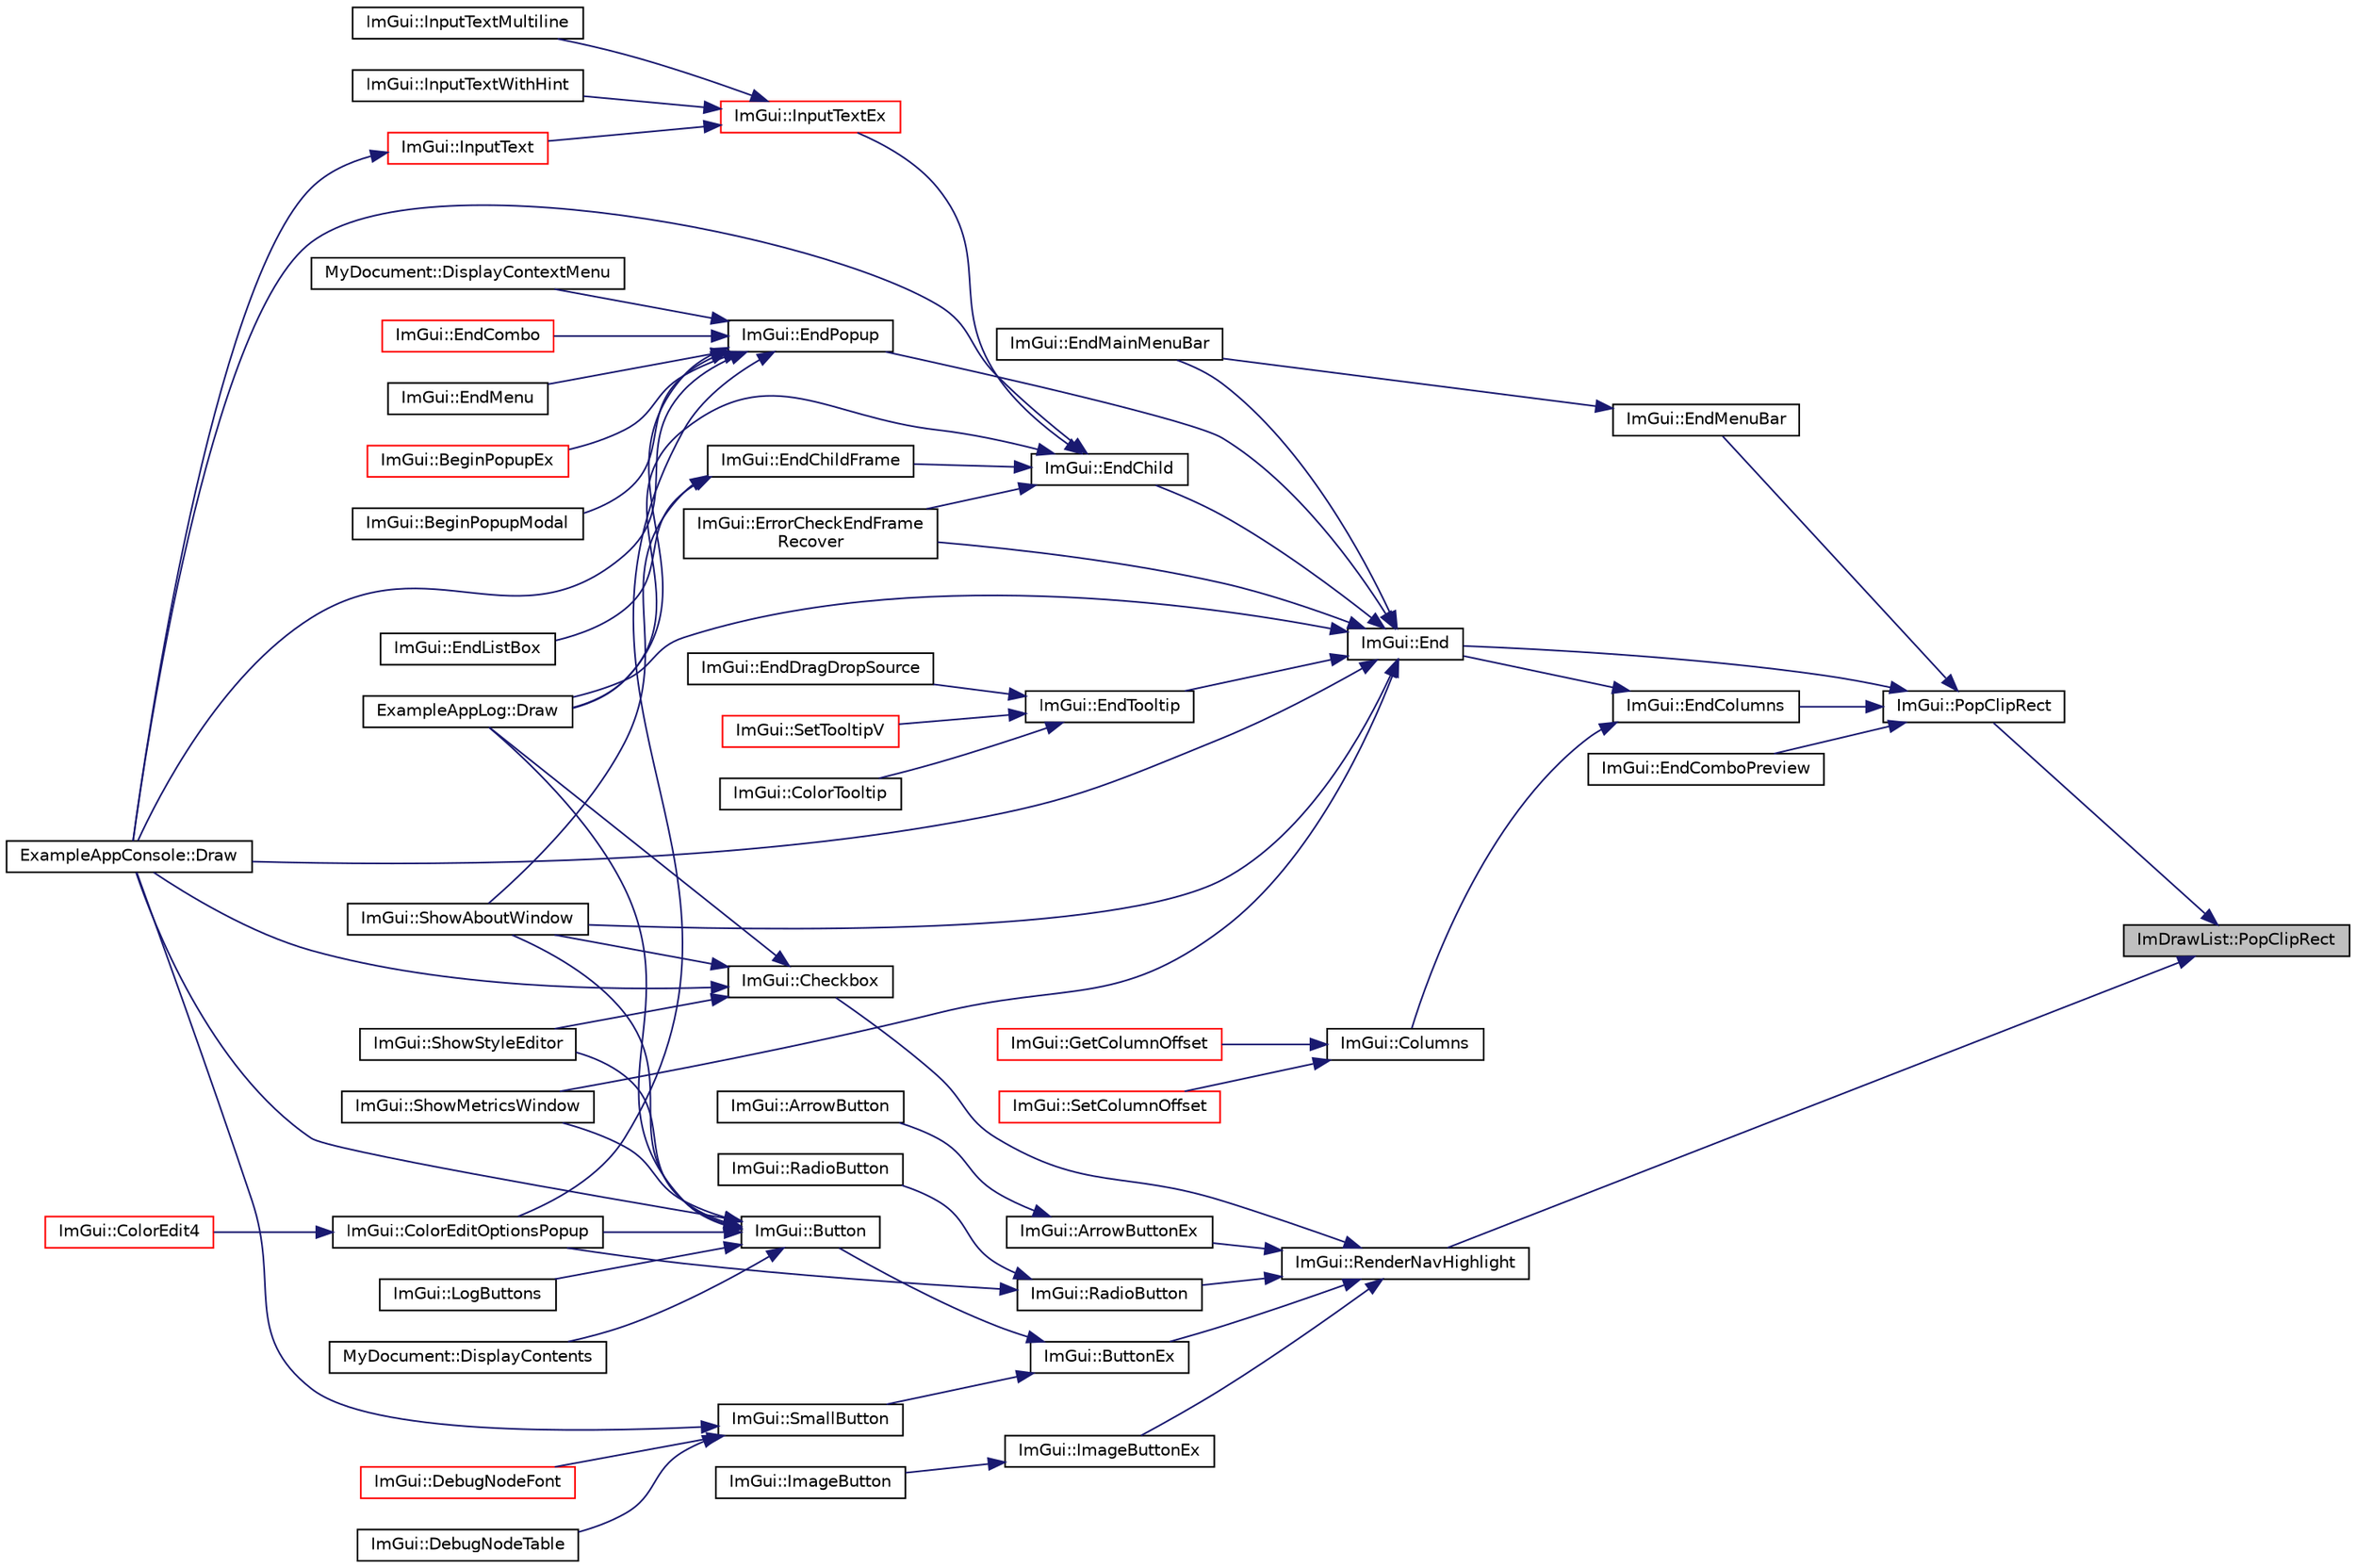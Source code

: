 digraph "ImDrawList::PopClipRect"
{
 // LATEX_PDF_SIZE
  edge [fontname="Helvetica",fontsize="10",labelfontname="Helvetica",labelfontsize="10"];
  node [fontname="Helvetica",fontsize="10",shape=record];
  rankdir="RL";
  Node1 [label="ImDrawList::PopClipRect",height=0.2,width=0.4,color="black", fillcolor="grey75", style="filled", fontcolor="black",tooltip=" "];
  Node1 -> Node2 [dir="back",color="midnightblue",fontsize="10",style="solid"];
  Node2 [label="ImGui::PopClipRect",height=0.2,width=0.4,color="black", fillcolor="white", style="filled",URL="$namespace_im_gui.html#aef1c8a6e5a3c70cb10d03d2a2a66dfd8",tooltip=" "];
  Node2 -> Node3 [dir="back",color="midnightblue",fontsize="10",style="solid"];
  Node3 [label="ImGui::End",height=0.2,width=0.4,color="black", fillcolor="white", style="filled",URL="$namespace_im_gui.html#a5479d93794a004c67ceb6d13f37c8254",tooltip=" "];
  Node3 -> Node4 [dir="back",color="midnightblue",fontsize="10",style="solid"];
  Node4 [label="ExampleAppConsole::Draw",height=0.2,width=0.4,color="black", fillcolor="white", style="filled",URL="$struct_example_app_console.html#a0518a09c7e8648dd52c7c06df19ac17a",tooltip=" "];
  Node3 -> Node5 [dir="back",color="midnightblue",fontsize="10",style="solid"];
  Node5 [label="ExampleAppLog::Draw",height=0.2,width=0.4,color="black", fillcolor="white", style="filled",URL="$struct_example_app_log.html#a5ad3a4bdb89171b84aeaff96948a1f77",tooltip=" "];
  Node3 -> Node6 [dir="back",color="midnightblue",fontsize="10",style="solid"];
  Node6 [label="ImGui::EndChild",height=0.2,width=0.4,color="black", fillcolor="white", style="filled",URL="$namespace_im_gui.html#af8de559a88c1442d6df8c1b04c86e997",tooltip=" "];
  Node6 -> Node4 [dir="back",color="midnightblue",fontsize="10",style="solid"];
  Node6 -> Node5 [dir="back",color="midnightblue",fontsize="10",style="solid"];
  Node6 -> Node7 [dir="back",color="midnightblue",fontsize="10",style="solid"];
  Node7 [label="ImGui::EndChildFrame",height=0.2,width=0.4,color="black", fillcolor="white", style="filled",URL="$namespace_im_gui.html#ac4bd9024554b5074805bc0ce3076c514",tooltip=" "];
  Node7 -> Node8 [dir="back",color="midnightblue",fontsize="10",style="solid"];
  Node8 [label="ImGui::EndListBox",height=0.2,width=0.4,color="black", fillcolor="white", style="filled",URL="$namespace_im_gui.html#a6a1b63d9b66bb934d995c279ac02daff",tooltip=" "];
  Node7 -> Node9 [dir="back",color="midnightblue",fontsize="10",style="solid"];
  Node9 [label="ImGui::ShowAboutWindow",height=0.2,width=0.4,color="black", fillcolor="white", style="filled",URL="$namespace_im_gui.html#ac297462e33309d0540fa459bccdc9304",tooltip=" "];
  Node6 -> Node10 [dir="back",color="midnightblue",fontsize="10",style="solid"];
  Node10 [label="ImGui::ErrorCheckEndFrame\lRecover",height=0.2,width=0.4,color="black", fillcolor="white", style="filled",URL="$namespace_im_gui.html#aaeda60ee2c0b5c2b3f397b237c9928f3",tooltip=" "];
  Node6 -> Node11 [dir="back",color="midnightblue",fontsize="10",style="solid"];
  Node11 [label="ImGui::InputTextEx",height=0.2,width=0.4,color="red", fillcolor="white", style="filled",URL="$namespace_im_gui.html#af89af17ecc11653f25fea1e50e195de6",tooltip=" "];
  Node11 -> Node12 [dir="back",color="midnightblue",fontsize="10",style="solid"];
  Node12 [label="ImGui::InputText",height=0.2,width=0.4,color="red", fillcolor="white", style="filled",URL="$namespace_im_gui.html#aa72b5760a3a206729723a587ac7c8519",tooltip=" "];
  Node12 -> Node4 [dir="back",color="midnightblue",fontsize="10",style="solid"];
  Node11 -> Node14 [dir="back",color="midnightblue",fontsize="10",style="solid"];
  Node14 [label="ImGui::InputTextMultiline",height=0.2,width=0.4,color="black", fillcolor="white", style="filled",URL="$namespace_im_gui.html#a0470693929ed9930cbf5b737577c2414",tooltip=" "];
  Node11 -> Node15 [dir="back",color="midnightblue",fontsize="10",style="solid"];
  Node15 [label="ImGui::InputTextWithHint",height=0.2,width=0.4,color="black", fillcolor="white", style="filled",URL="$namespace_im_gui.html#aee5a5127f494966ad16e578714e8fac2",tooltip=" "];
  Node3 -> Node18 [dir="back",color="midnightblue",fontsize="10",style="solid"];
  Node18 [label="ImGui::EndMainMenuBar",height=0.2,width=0.4,color="black", fillcolor="white", style="filled",URL="$namespace_im_gui.html#ab92f330c808546b340eb7bdf7e5f7c95",tooltip=" "];
  Node3 -> Node19 [dir="back",color="midnightblue",fontsize="10",style="solid"];
  Node19 [label="ImGui::EndPopup",height=0.2,width=0.4,color="black", fillcolor="white", style="filled",URL="$namespace_im_gui.html#aa6a9b5696f2ea7eed7683425fc77b8f2",tooltip=" "];
  Node19 -> Node20 [dir="back",color="midnightblue",fontsize="10",style="solid"];
  Node20 [label="ImGui::BeginPopupEx",height=0.2,width=0.4,color="red", fillcolor="white", style="filled",URL="$namespace_im_gui.html#a89da3a22300e8293257b6cfdf1b83b7a",tooltip=" "];
  Node19 -> Node34 [dir="back",color="midnightblue",fontsize="10",style="solid"];
  Node34 [label="ImGui::BeginPopupModal",height=0.2,width=0.4,color="black", fillcolor="white", style="filled",URL="$namespace_im_gui.html#a6d840f615c198c2342968f733fda11b3",tooltip=" "];
  Node19 -> Node23 [dir="back",color="midnightblue",fontsize="10",style="solid"];
  Node23 [label="ImGui::ColorEditOptionsPopup",height=0.2,width=0.4,color="black", fillcolor="white", style="filled",URL="$namespace_im_gui.html#a6bfb117816d669f8704e5d0c0c0795fe",tooltip=" "];
  Node23 -> Node24 [dir="back",color="midnightblue",fontsize="10",style="solid"];
  Node24 [label="ImGui::ColorEdit4",height=0.2,width=0.4,color="red", fillcolor="white", style="filled",URL="$namespace_im_gui.html#ac3f45e2aa0b1d591cc8a2cdf8b566a45",tooltip=" "];
  Node19 -> Node31 [dir="back",color="midnightblue",fontsize="10",style="solid"];
  Node31 [label="MyDocument::DisplayContextMenu",height=0.2,width=0.4,color="black", fillcolor="white", style="filled",URL="$struct_my_document.html#ae9e8d83c14b75c307447e3f410e432ec",tooltip=" "];
  Node19 -> Node4 [dir="back",color="midnightblue",fontsize="10",style="solid"];
  Node19 -> Node5 [dir="back",color="midnightblue",fontsize="10",style="solid"];
  Node19 -> Node35 [dir="back",color="midnightblue",fontsize="10",style="solid"];
  Node35 [label="ImGui::EndCombo",height=0.2,width=0.4,color="red", fillcolor="white", style="filled",URL="$namespace_im_gui.html#a63434692d7de278875c7ea0143fbe6e4",tooltip=" "];
  Node19 -> Node38 [dir="back",color="midnightblue",fontsize="10",style="solid"];
  Node38 [label="ImGui::EndMenu",height=0.2,width=0.4,color="black", fillcolor="white", style="filled",URL="$namespace_im_gui.html#a1448a5a4e8c431c15f991e9255c0df95",tooltip=" "];
  Node3 -> Node39 [dir="back",color="midnightblue",fontsize="10",style="solid"];
  Node39 [label="ImGui::EndTooltip",height=0.2,width=0.4,color="black", fillcolor="white", style="filled",URL="$namespace_im_gui.html#ac8d75c160cfdf43d512f773ca133a1c6",tooltip=" "];
  Node39 -> Node40 [dir="back",color="midnightblue",fontsize="10",style="solid"];
  Node40 [label="ImGui::ColorTooltip",height=0.2,width=0.4,color="black", fillcolor="white", style="filled",URL="$namespace_im_gui.html#afad90b366b6471e3b13175c0ebeb26c8",tooltip=" "];
  Node39 -> Node41 [dir="back",color="midnightblue",fontsize="10",style="solid"];
  Node41 [label="ImGui::EndDragDropSource",height=0.2,width=0.4,color="black", fillcolor="white", style="filled",URL="$namespace_im_gui.html#a02f225fefff2a046038ed99ab20606da",tooltip=" "];
  Node39 -> Node42 [dir="back",color="midnightblue",fontsize="10",style="solid"];
  Node42 [label="ImGui::SetTooltipV",height=0.2,width=0.4,color="red", fillcolor="white", style="filled",URL="$namespace_im_gui.html#a3826acf68fc4a12bb66401575f51d6a2",tooltip=" "];
  Node3 -> Node10 [dir="back",color="midnightblue",fontsize="10",style="solid"];
  Node3 -> Node9 [dir="back",color="midnightblue",fontsize="10",style="solid"];
  Node3 -> Node44 [dir="back",color="midnightblue",fontsize="10",style="solid"];
  Node44 [label="ImGui::ShowMetricsWindow",height=0.2,width=0.4,color="black", fillcolor="white", style="filled",URL="$namespace_im_gui.html#afe7a28c6eb52fff3cc27d5a698fea4ff",tooltip=" "];
  Node2 -> Node45 [dir="back",color="midnightblue",fontsize="10",style="solid"];
  Node45 [label="ImGui::EndColumns",height=0.2,width=0.4,color="black", fillcolor="white", style="filled",URL="$namespace_im_gui.html#af93bed3bce5475fe4d525d744f16aa20",tooltip=" "];
  Node45 -> Node46 [dir="back",color="midnightblue",fontsize="10",style="solid"];
  Node46 [label="ImGui::Columns",height=0.2,width=0.4,color="black", fillcolor="white", style="filled",URL="$namespace_im_gui.html#a0e2889956542527c4039b6b8bf5c2a38",tooltip=" "];
  Node46 -> Node47 [dir="back",color="midnightblue",fontsize="10",style="solid"];
  Node47 [label="ImGui::GetColumnOffset",height=0.2,width=0.4,color="red", fillcolor="white", style="filled",URL="$namespace_im_gui.html#a79c22e9c5c208b6c9534a273be71a9e6",tooltip=" "];
  Node46 -> Node49 [dir="back",color="midnightblue",fontsize="10",style="solid"];
  Node49 [label="ImGui::SetColumnOffset",height=0.2,width=0.4,color="red", fillcolor="white", style="filled",URL="$namespace_im_gui.html#a8cc207211d6cf3f77b505e24aed4ebcc",tooltip=" "];
  Node45 -> Node3 [dir="back",color="midnightblue",fontsize="10",style="solid"];
  Node2 -> Node50 [dir="back",color="midnightblue",fontsize="10",style="solid"];
  Node50 [label="ImGui::EndComboPreview",height=0.2,width=0.4,color="black", fillcolor="white", style="filled",URL="$namespace_im_gui.html#aff0228bbaf4d5a217944e00eb56f3714",tooltip=" "];
  Node2 -> Node51 [dir="back",color="midnightblue",fontsize="10",style="solid"];
  Node51 [label="ImGui::EndMenuBar",height=0.2,width=0.4,color="black", fillcolor="white", style="filled",URL="$namespace_im_gui.html#aa226265c140eb6ee375c5b9abc69c4fc",tooltip=" "];
  Node51 -> Node18 [dir="back",color="midnightblue",fontsize="10",style="solid"];
  Node1 -> Node52 [dir="back",color="midnightblue",fontsize="10",style="solid"];
  Node52 [label="ImGui::RenderNavHighlight",height=0.2,width=0.4,color="black", fillcolor="white", style="filled",URL="$namespace_im_gui.html#afc84af0481214603f058b6ee31d20855",tooltip=" "];
  Node52 -> Node53 [dir="back",color="midnightblue",fontsize="10",style="solid"];
  Node53 [label="ImGui::ArrowButtonEx",height=0.2,width=0.4,color="black", fillcolor="white", style="filled",URL="$namespace_im_gui.html#ab05ee8e53f29fbb84942a494f2ac3292",tooltip=" "];
  Node53 -> Node54 [dir="back",color="midnightblue",fontsize="10",style="solid"];
  Node54 [label="ImGui::ArrowButton",height=0.2,width=0.4,color="black", fillcolor="white", style="filled",URL="$namespace_im_gui.html#ad2bc397a02d5e4b8a14360d89abc6242",tooltip=" "];
  Node52 -> Node55 [dir="back",color="midnightblue",fontsize="10",style="solid"];
  Node55 [label="ImGui::ButtonEx",height=0.2,width=0.4,color="black", fillcolor="white", style="filled",URL="$namespace_im_gui.html#ae479220c66b039874c6e4c9e9b22849f",tooltip=" "];
  Node55 -> Node56 [dir="back",color="midnightblue",fontsize="10",style="solid"];
  Node56 [label="ImGui::Button",height=0.2,width=0.4,color="black", fillcolor="white", style="filled",URL="$namespace_im_gui.html#a38094c568ce398db5a3abb9d3ac92030",tooltip=" "];
  Node56 -> Node23 [dir="back",color="midnightblue",fontsize="10",style="solid"];
  Node56 -> Node26 [dir="back",color="midnightblue",fontsize="10",style="solid"];
  Node26 [label="MyDocument::DisplayContents",height=0.2,width=0.4,color="black", fillcolor="white", style="filled",URL="$struct_my_document.html#aa51e0b8e6c95b7109a507603599c05d9",tooltip=" "];
  Node56 -> Node4 [dir="back",color="midnightblue",fontsize="10",style="solid"];
  Node56 -> Node5 [dir="back",color="midnightblue",fontsize="10",style="solid"];
  Node56 -> Node57 [dir="back",color="midnightblue",fontsize="10",style="solid"];
  Node57 [label="ImGui::LogButtons",height=0.2,width=0.4,color="black", fillcolor="white", style="filled",URL="$namespace_im_gui.html#a7bd295da4be19bab98262c76fcaeb4fb",tooltip=" "];
  Node56 -> Node9 [dir="back",color="midnightblue",fontsize="10",style="solid"];
  Node56 -> Node44 [dir="back",color="midnightblue",fontsize="10",style="solid"];
  Node56 -> Node37 [dir="back",color="midnightblue",fontsize="10",style="solid"];
  Node37 [label="ImGui::ShowStyleEditor",height=0.2,width=0.4,color="black", fillcolor="white", style="filled",URL="$namespace_im_gui.html#ab2eb3dec78d054fe3feab1c091ec5de5",tooltip=" "];
  Node55 -> Node58 [dir="back",color="midnightblue",fontsize="10",style="solid"];
  Node58 [label="ImGui::SmallButton",height=0.2,width=0.4,color="black", fillcolor="white", style="filled",URL="$namespace_im_gui.html#a5b76ec69758aeb0a00a66f142f7a4fb2",tooltip=" "];
  Node58 -> Node59 [dir="back",color="midnightblue",fontsize="10",style="solid"];
  Node59 [label="ImGui::DebugNodeFont",height=0.2,width=0.4,color="red", fillcolor="white", style="filled",URL="$namespace_im_gui.html#ae0207d60728f7e6a47dbcd1d7d84e3cb",tooltip=" "];
  Node58 -> Node61 [dir="back",color="midnightblue",fontsize="10",style="solid"];
  Node61 [label="ImGui::DebugNodeTable",height=0.2,width=0.4,color="black", fillcolor="white", style="filled",URL="$namespace_im_gui.html#ae944ffc599add73d6f3220165475ffd8",tooltip=" "];
  Node58 -> Node4 [dir="back",color="midnightblue",fontsize="10",style="solid"];
  Node52 -> Node62 [dir="back",color="midnightblue",fontsize="10",style="solid"];
  Node62 [label="ImGui::Checkbox",height=0.2,width=0.4,color="black", fillcolor="white", style="filled",URL="$namespace_im_gui.html#a57d73c1d0ef807fef734d91024092027",tooltip=" "];
  Node62 -> Node4 [dir="back",color="midnightblue",fontsize="10",style="solid"];
  Node62 -> Node5 [dir="back",color="midnightblue",fontsize="10",style="solid"];
  Node62 -> Node9 [dir="back",color="midnightblue",fontsize="10",style="solid"];
  Node62 -> Node37 [dir="back",color="midnightblue",fontsize="10",style="solid"];
  Node52 -> Node63 [dir="back",color="midnightblue",fontsize="10",style="solid"];
  Node63 [label="ImGui::ImageButtonEx",height=0.2,width=0.4,color="black", fillcolor="white", style="filled",URL="$namespace_im_gui.html#ab34f6c9aa0655006ed4638dfa6209d69",tooltip=" "];
  Node63 -> Node64 [dir="back",color="midnightblue",fontsize="10",style="solid"];
  Node64 [label="ImGui::ImageButton",height=0.2,width=0.4,color="black", fillcolor="white", style="filled",URL="$namespace_im_gui.html#ac79ef64e8b9e1db73d8237f6a999da14",tooltip=" "];
  Node52 -> Node65 [dir="back",color="midnightblue",fontsize="10",style="solid"];
  Node65 [label="ImGui::RadioButton",height=0.2,width=0.4,color="black", fillcolor="white", style="filled",URL="$namespace_im_gui.html#a6b146763845cbad5a4144772279631bc",tooltip=" "];
  Node65 -> Node23 [dir="back",color="midnightblue",fontsize="10",style="solid"];
  Node65 -> Node66 [dir="back",color="midnightblue",fontsize="10",style="solid"];
  Node66 [label="ImGui::RadioButton",height=0.2,width=0.4,color="black", fillcolor="white", style="filled",URL="$namespace_im_gui.html#a018d2b61d2f00bb7a9dd2b1f933b93a5",tooltip=" "];
}

